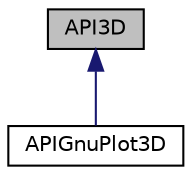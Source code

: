 digraph "API3D"
{
  edge [fontname="Helvetica",fontsize="10",labelfontname="Helvetica",labelfontsize="10"];
  node [fontname="Helvetica",fontsize="10",shape=record];
  Node0 [label="API3D",height=0.2,width=0.4,color="black", fillcolor="grey75", style="filled", fontcolor="black"];
  Node0 -> Node1 [dir="back",color="midnightblue",fontsize="10",style="solid",fontname="Helvetica"];
  Node1 [label="APIGnuPlot3D",height=0.2,width=0.4,color="black", fillcolor="white", style="filled",URL="$class_a_p_i_gnu_plot3_d.html"];
}
